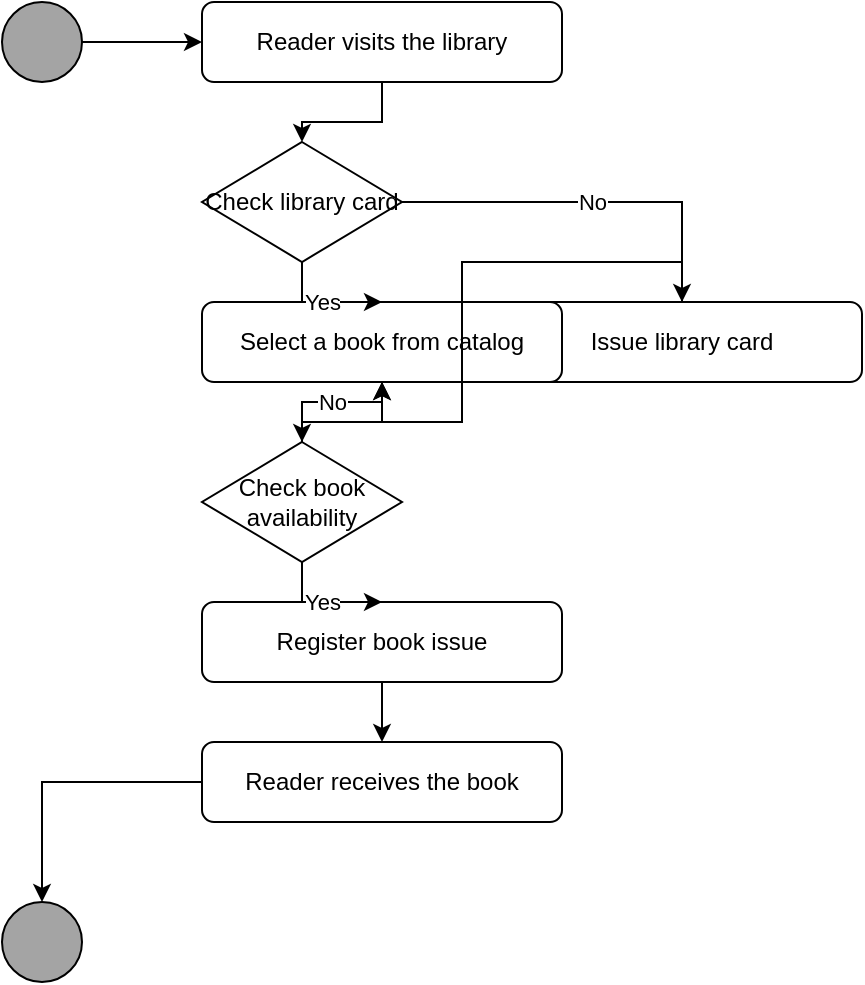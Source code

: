 <mxfile version="24.8.6">
  <diagram name="Library Activity Diagram" id="1">
    <mxGraphModel dx="756" dy="410" grid="1" gridSize="10" guides="1" tooltips="1" connect="1" arrows="1" fold="1" page="1" pageScale="1" pageWidth="827" pageHeight="1169" math="0" shadow="0">
      <root>
        <mxCell id="0" />
        <mxCell id="1" parent="0" />
        <!-- Start -->
        <mxCell id="start" value="" style="ellipse;whiteSpace=wrap;html=1;fillColor=#A4A4A4;" vertex="1" parent="1">
          <mxGeometry x="50" y="50" width="40" height="40" as="geometry" />
        </mxCell>
        <!-- Process Nodes -->
        <mxCell id="reader_visits" value="Reader visits the library" style="rounded=1;whiteSpace=wrap;html=1;" vertex="1" parent="1">
          <mxGeometry x="150" y="50" width="180" height="40" as="geometry" />
        </mxCell>
        <mxCell id="check_card" value="Check library card" style="rhombus;whiteSpace=wrap;html=1;" vertex="1" parent="1">
          <mxGeometry x="150" y="120" width="100" height="60" as="geometry" />
        </mxCell>
        <mxCell id="issue_card" value="Issue library card" style="rounded=1;whiteSpace=wrap;html=1;" vertex="1" parent="1">
          <mxGeometry x="300" y="200" width="180" height="40" as="geometry" />
        </mxCell>
        <mxCell id="select_book" value="Select a book from catalog" style="rounded=1;whiteSpace=wrap;html=1;" vertex="1" parent="1">
          <mxGeometry x="150" y="200" width="180" height="40" as="geometry" />
        </mxCell>
        <mxCell id="check_availability" value="Check book availability" style="rhombus;whiteSpace=wrap;html=1;" vertex="1" parent="1">
          <mxGeometry x="150" y="270" width="100" height="60" as="geometry" />
        </mxCell>
        <mxCell id="register_issue" value="Register book issue" style="rounded=1;whiteSpace=wrap;html=1;" vertex="1" parent="1">
          <mxGeometry x="150" y="350" width="180" height="40" as="geometry" />
        </mxCell>
        <mxCell id="reader_receives" value="Reader receives the book" style="rounded=1;whiteSpace=wrap;html=1;" vertex="1" parent="1">
          <mxGeometry x="150" y="420" width="180" height="40" as="geometry" />
        </mxCell>
        <!-- End -->
        <mxCell id="end" value="" style="ellipse;whiteSpace=wrap;html=1;fillColor=#A4A4A4;" vertex="1" parent="1">
          <mxGeometry x="50" y="500" width="40" height="40" as="geometry" />
        </mxCell>
        <!-- Edges -->
        <mxCell id="edge1" style="edgeStyle=orthogonalEdgeStyle;rounded=0;orthogonalLoop=1;jettySize=auto;html=1;curved=0;" edge="1" parent="1" source="start" target="reader_visits">
          <mxGeometry relative="1" as="geometry" />
        </mxCell>
        <mxCell id="edge2" style="edgeStyle=orthogonalEdgeStyle;rounded=0;orthogonalLoop=1;jettySize=auto;html=1;curved=0;" edge="1" parent="1" source="reader_visits" target="check_card">
          <mxGeometry relative="1" as="geometry" />
        </mxCell>
        <mxCell id="edge3_yes" value="Yes" style="edgeStyle=orthogonalEdgeStyle;rounded=0;orthogonalLoop=1;jettySize=auto;html=1;curved=0;" edge="1" parent="1" source="check_card" target="select_book">
          <mxGeometry relative="1" as="geometry" />
        </mxCell>
        <mxCell id="edge3_no" value="No" style="edgeStyle=orthogonalEdgeStyle;rounded=0;orthogonalLoop=1;jettySize=auto;html=1;curved=0;" edge="1" parent="1" source="check_card" target="issue_card">
          <mxGeometry relative="1" as="geometry" />
        </mxCell>
        <mxCell id="edge4" style="edgeStyle=orthogonalEdgeStyle;rounded=0;orthogonalLoop=1;jettySize=auto;html=1;curved=0;" edge="1" parent="1" source="issue_card" target="select_book">
          <mxGeometry relative="1" as="geometry" />
        </mxCell>
        <mxCell id="edge5" style="edgeStyle=orthogonalEdgeStyle;rounded=0;orthogonalLoop=1;jettySize=auto;html=1;curved=0;" edge="1" parent="1" source="select_book" target="check_availability">
          <mxGeometry relative="1" as="geometry" />
        </mxCell>
        <mxCell id="edge6_yes" value="Yes" style="edgeStyle=orthogonalEdgeStyle;rounded=0;orthogonalLoop=1;jettySize=auto;html=1;curved=0;" edge="1" parent="1" source="check_availability" target="register_issue">
          <mxGeometry relative="1" as="geometry" />
        </mxCell>
        <mxCell id="edge6_no" value="No" style="edgeStyle=orthogonalEdgeStyle;rounded=0;orthogonalLoop=1;jettySize=auto;html=1;curved=0;" edge="1" parent="1" source="check_availability" target="select_book">
          <mxGeometry relative="1" as="geometry" />
        </mxCell>
        <mxCell id="edge7" style="edgeStyle=orthogonalEdgeStyle;rounded=0;orthogonalLoop=1;jettySize=auto;html=1;curved=0;" edge="1" parent="1" source="register_issue" target="reader_receives">
          <mxGeometry relative="1" as="geometry" />
        </mxCell>
        <mxCell id="edge8" style="edgeStyle=orthogonalEdgeStyle;rounded=0;orthogonalLoop=1;jettySize=auto;html=1;curved=0;" edge="1" parent="1" source="reader_receives" target="end">
          <mxGeometry relative="1" as="geometry" />
        </mxCell>
      </root>
    </mxGraphModel>
  </diagram>
</mxfile>
